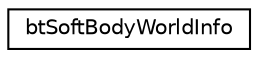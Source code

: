 digraph "Graphical Class Hierarchy"
{
  edge [fontname="Helvetica",fontsize="10",labelfontname="Helvetica",labelfontsize="10"];
  node [fontname="Helvetica",fontsize="10",shape=record];
  rankdir="LR";
  Node1 [label="btSoftBodyWorldInfo",height=0.2,width=0.4,color="black", fillcolor="white", style="filled",URL="$structbt_soft_body_world_info.html"];
}
